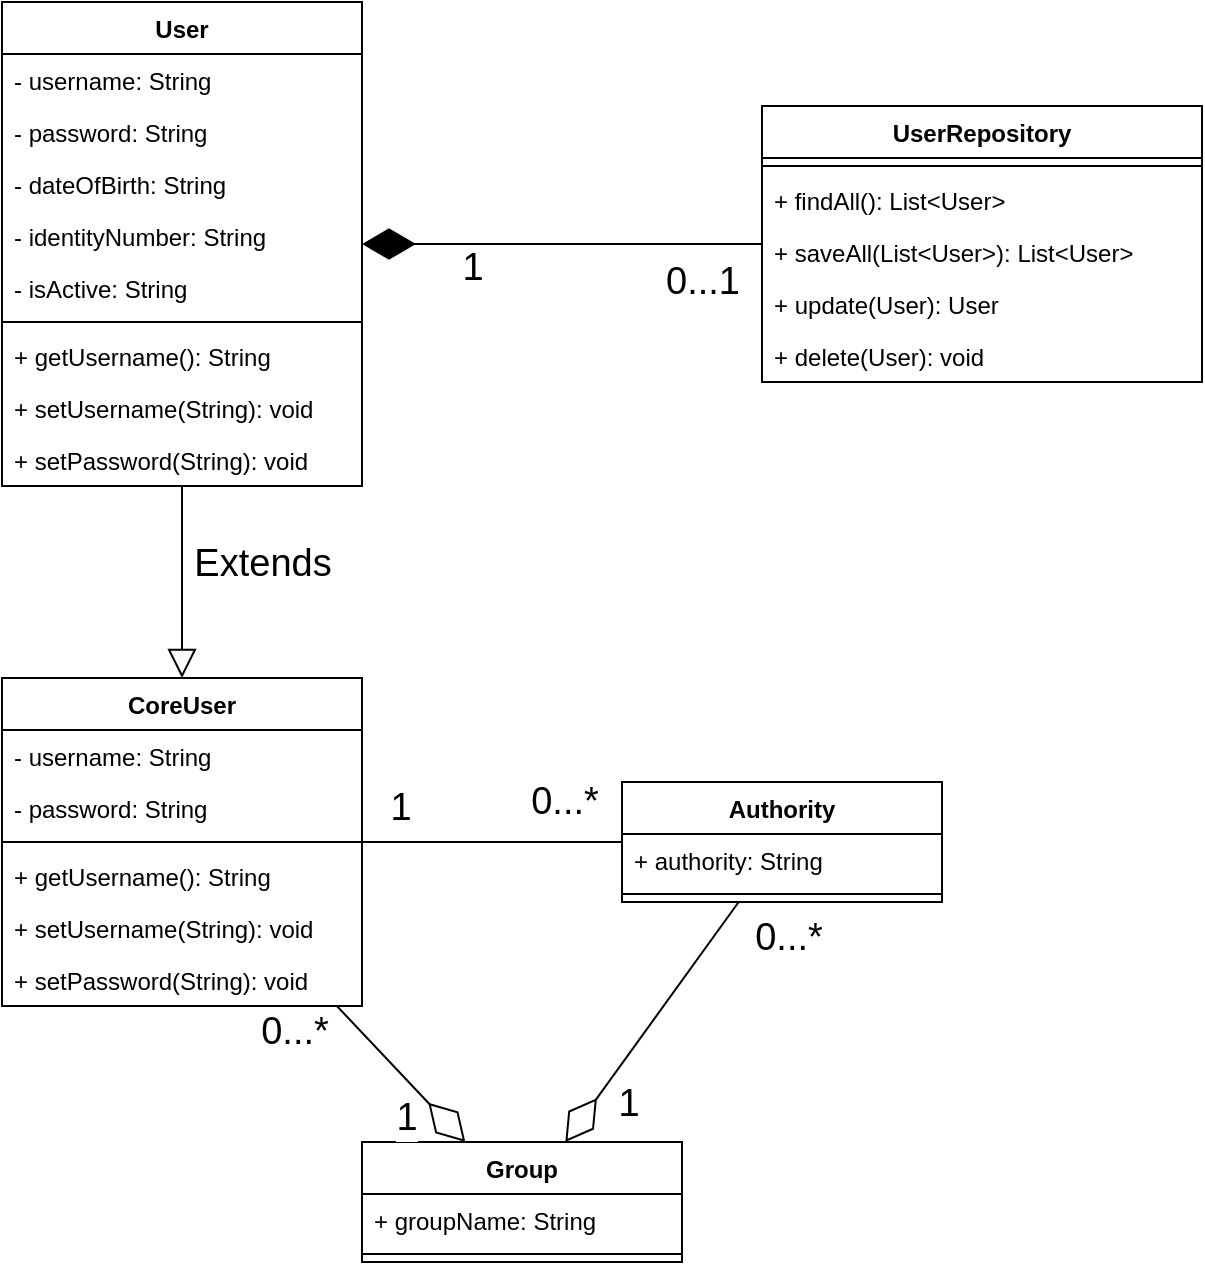 <mxfile version="15.2.9" type="device"><diagram id="f6jO6TW-fSAXqfKS8rm_" name="Page-1"><mxGraphModel dx="981" dy="1676" grid="1" gridSize="10" guides="1" tooltips="1" connect="1" arrows="1" fold="1" page="1" pageScale="1" pageWidth="850" pageHeight="1100" math="0" shadow="0"><root><mxCell id="0"/><mxCell id="1" parent="0"/><mxCell id="jHFuFxJ-cso3dHwSvyZr-1" value="CoreUser" style="swimlane;fontStyle=1;align=center;verticalAlign=top;childLayout=stackLayout;horizontal=1;startSize=26;horizontalStack=0;resizeParent=1;resizeParentMax=0;resizeLast=0;collapsible=1;marginBottom=0;" vertex="1" parent="1"><mxGeometry x="90" y="248" width="180" height="164" as="geometry"/></mxCell><mxCell id="jHFuFxJ-cso3dHwSvyZr-2" value="- username: String" style="text;strokeColor=none;fillColor=none;align=left;verticalAlign=top;spacingLeft=4;spacingRight=4;overflow=hidden;rotatable=0;points=[[0,0.5],[1,0.5]];portConstraint=eastwest;" vertex="1" parent="jHFuFxJ-cso3dHwSvyZr-1"><mxGeometry y="26" width="180" height="26" as="geometry"/></mxCell><mxCell id="jHFuFxJ-cso3dHwSvyZr-35" value="- password: String" style="text;strokeColor=none;fillColor=none;align=left;verticalAlign=top;spacingLeft=4;spacingRight=4;overflow=hidden;rotatable=0;points=[[0,0.5],[1,0.5]];portConstraint=eastwest;" vertex="1" parent="jHFuFxJ-cso3dHwSvyZr-1"><mxGeometry y="52" width="180" height="26" as="geometry"/></mxCell><mxCell id="jHFuFxJ-cso3dHwSvyZr-3" value="" style="line;strokeWidth=1;fillColor=none;align=left;verticalAlign=middle;spacingTop=-1;spacingLeft=3;spacingRight=3;rotatable=0;labelPosition=right;points=[];portConstraint=eastwest;" vertex="1" parent="jHFuFxJ-cso3dHwSvyZr-1"><mxGeometry y="78" width="180" height="8" as="geometry"/></mxCell><mxCell id="jHFuFxJ-cso3dHwSvyZr-4" value="+ getUsername(): String" style="text;strokeColor=none;fillColor=none;align=left;verticalAlign=top;spacingLeft=4;spacingRight=4;overflow=hidden;rotatable=0;points=[[0,0.5],[1,0.5]];portConstraint=eastwest;" vertex="1" parent="jHFuFxJ-cso3dHwSvyZr-1"><mxGeometry y="86" width="180" height="26" as="geometry"/></mxCell><mxCell id="jHFuFxJ-cso3dHwSvyZr-36" value="+ setUsername(String): void" style="text;strokeColor=none;fillColor=none;align=left;verticalAlign=top;spacingLeft=4;spacingRight=4;overflow=hidden;rotatable=0;points=[[0,0.5],[1,0.5]];portConstraint=eastwest;" vertex="1" parent="jHFuFxJ-cso3dHwSvyZr-1"><mxGeometry y="112" width="180" height="26" as="geometry"/></mxCell><mxCell id="jHFuFxJ-cso3dHwSvyZr-37" value="+ setPassword(String): void" style="text;strokeColor=none;fillColor=none;align=left;verticalAlign=top;spacingLeft=4;spacingRight=4;overflow=hidden;rotatable=0;points=[[0,0.5],[1,0.5]];portConstraint=eastwest;" vertex="1" parent="jHFuFxJ-cso3dHwSvyZr-1"><mxGeometry y="138" width="180" height="26" as="geometry"/></mxCell><mxCell id="jHFuFxJ-cso3dHwSvyZr-5" value="Authority" style="swimlane;fontStyle=1;align=center;verticalAlign=top;childLayout=stackLayout;horizontal=1;startSize=26;horizontalStack=0;resizeParent=1;resizeParentMax=0;resizeLast=0;collapsible=1;marginBottom=0;" vertex="1" parent="1"><mxGeometry x="400" y="300" width="160" height="60" as="geometry"/></mxCell><mxCell id="jHFuFxJ-cso3dHwSvyZr-6" value="+ authority: String" style="text;strokeColor=none;fillColor=none;align=left;verticalAlign=top;spacingLeft=4;spacingRight=4;overflow=hidden;rotatable=0;points=[[0,0.5],[1,0.5]];portConstraint=eastwest;" vertex="1" parent="jHFuFxJ-cso3dHwSvyZr-5"><mxGeometry y="26" width="160" height="26" as="geometry"/></mxCell><mxCell id="jHFuFxJ-cso3dHwSvyZr-7" value="" style="line;strokeWidth=1;fillColor=none;align=left;verticalAlign=middle;spacingTop=-1;spacingLeft=3;spacingRight=3;rotatable=0;labelPosition=right;points=[];portConstraint=eastwest;" vertex="1" parent="jHFuFxJ-cso3dHwSvyZr-5"><mxGeometry y="52" width="160" height="8" as="geometry"/></mxCell><mxCell id="jHFuFxJ-cso3dHwSvyZr-9" value="Group" style="swimlane;fontStyle=1;align=center;verticalAlign=top;childLayout=stackLayout;horizontal=1;startSize=26;horizontalStack=0;resizeParent=1;resizeParentMax=0;resizeLast=0;collapsible=1;marginBottom=0;" vertex="1" parent="1"><mxGeometry x="270" y="480" width="160" height="60" as="geometry"/></mxCell><mxCell id="jHFuFxJ-cso3dHwSvyZr-10" value="+ groupName: String" style="text;strokeColor=none;fillColor=none;align=left;verticalAlign=top;spacingLeft=4;spacingRight=4;overflow=hidden;rotatable=0;points=[[0,0.5],[1,0.5]];portConstraint=eastwest;" vertex="1" parent="jHFuFxJ-cso3dHwSvyZr-9"><mxGeometry y="26" width="160" height="26" as="geometry"/></mxCell><mxCell id="jHFuFxJ-cso3dHwSvyZr-11" value="" style="line;strokeWidth=1;fillColor=none;align=left;verticalAlign=middle;spacingTop=-1;spacingLeft=3;spacingRight=3;rotatable=0;labelPosition=right;points=[];portConstraint=eastwest;" vertex="1" parent="jHFuFxJ-cso3dHwSvyZr-9"><mxGeometry y="52" width="160" height="8" as="geometry"/></mxCell><mxCell id="jHFuFxJ-cso3dHwSvyZr-13" value="" style="endArrow=diamondThin;endFill=0;endSize=24;html=1;" edge="1" parent="1" source="jHFuFxJ-cso3dHwSvyZr-1" target="jHFuFxJ-cso3dHwSvyZr-9"><mxGeometry width="160" relative="1" as="geometry"><mxPoint x="30" y="490" as="sourcePoint"/><mxPoint x="190" y="490" as="targetPoint"/></mxGeometry></mxCell><mxCell id="jHFuFxJ-cso3dHwSvyZr-21" value="1" style="edgeLabel;html=1;align=center;verticalAlign=middle;resizable=0;points=[];fontSize=19;" vertex="1" connectable="0" parent="jHFuFxJ-cso3dHwSvyZr-13"><mxGeometry x="0.662" y="1" relative="1" as="geometry"><mxPoint x="-20" as="offset"/></mxGeometry></mxCell><mxCell id="jHFuFxJ-cso3dHwSvyZr-22" value="0...*" style="edgeLabel;html=1;align=center;verticalAlign=middle;resizable=0;points=[];fontSize=19;" vertex="1" connectable="0" parent="jHFuFxJ-cso3dHwSvyZr-13"><mxGeometry x="-0.682" y="2" relative="1" as="geometry"><mxPoint x="-33" y="3" as="offset"/></mxGeometry></mxCell><mxCell id="jHFuFxJ-cso3dHwSvyZr-14" value="" style="endArrow=diamondThin;endFill=0;endSize=24;html=1;" edge="1" parent="1" source="jHFuFxJ-cso3dHwSvyZr-5" target="jHFuFxJ-cso3dHwSvyZr-9"><mxGeometry width="160" relative="1" as="geometry"><mxPoint x="460" y="640" as="sourcePoint"/><mxPoint x="620" y="640" as="targetPoint"/></mxGeometry></mxCell><mxCell id="jHFuFxJ-cso3dHwSvyZr-23" value="1" style="edgeLabel;html=1;align=center;verticalAlign=middle;resizable=0;points=[];fontSize=19;" vertex="1" connectable="0" parent="jHFuFxJ-cso3dHwSvyZr-14"><mxGeometry x="0.484" y="3" relative="1" as="geometry"><mxPoint x="6" y="10" as="offset"/></mxGeometry></mxCell><mxCell id="jHFuFxJ-cso3dHwSvyZr-24" value="0...*" style="edgeLabel;html=1;align=center;verticalAlign=middle;resizable=0;points=[];fontSize=19;" vertex="1" connectable="0" parent="jHFuFxJ-cso3dHwSvyZr-14"><mxGeometry x="-0.693" relative="1" as="geometry"><mxPoint x="38" as="offset"/></mxGeometry></mxCell><mxCell id="jHFuFxJ-cso3dHwSvyZr-19" value="" style="endArrow=none;endFill=0;endSize=12;html=1;" edge="1" parent="1" source="jHFuFxJ-cso3dHwSvyZr-1" target="jHFuFxJ-cso3dHwSvyZr-5"><mxGeometry width="160" relative="1" as="geometry"><mxPoint x="530" y="580" as="sourcePoint"/><mxPoint x="490" y="310" as="targetPoint"/></mxGeometry></mxCell><mxCell id="jHFuFxJ-cso3dHwSvyZr-25" value="1" style="edgeLabel;html=1;align=center;verticalAlign=middle;resizable=0;points=[];fontSize=19;" vertex="1" connectable="0" parent="jHFuFxJ-cso3dHwSvyZr-19"><mxGeometry x="-0.686" y="-1" relative="1" as="geometry"><mxPoint x="-2" y="-18" as="offset"/></mxGeometry></mxCell><mxCell id="jHFuFxJ-cso3dHwSvyZr-26" value="0...*" style="edgeLabel;html=1;align=center;verticalAlign=middle;resizable=0;points=[];fontSize=19;" vertex="1" connectable="0" parent="jHFuFxJ-cso3dHwSvyZr-19"><mxGeometry x="0.557" y="-2" relative="1" as="geometry"><mxPoint y="-22" as="offset"/></mxGeometry></mxCell><mxCell id="jHFuFxJ-cso3dHwSvyZr-27" value="UserRepository" style="swimlane;fontStyle=1;align=center;verticalAlign=top;childLayout=stackLayout;horizontal=1;startSize=26;horizontalStack=0;resizeParent=1;resizeParentMax=0;resizeLast=0;collapsible=1;marginBottom=0;" vertex="1" parent="1"><mxGeometry x="470" y="-38" width="220" height="138" as="geometry"/></mxCell><mxCell id="jHFuFxJ-cso3dHwSvyZr-29" value="" style="line;strokeWidth=1;fillColor=none;align=left;verticalAlign=middle;spacingTop=-1;spacingLeft=3;spacingRight=3;rotatable=0;labelPosition=right;points=[];portConstraint=eastwest;" vertex="1" parent="jHFuFxJ-cso3dHwSvyZr-27"><mxGeometry y="26" width="220" height="8" as="geometry"/></mxCell><mxCell id="jHFuFxJ-cso3dHwSvyZr-30" value="+ findAll(): List&lt;User&gt;" style="text;strokeColor=none;fillColor=none;align=left;verticalAlign=top;spacingLeft=4;spacingRight=4;overflow=hidden;rotatable=0;points=[[0,0.5],[1,0.5]];portConstraint=eastwest;" vertex="1" parent="jHFuFxJ-cso3dHwSvyZr-27"><mxGeometry y="34" width="220" height="26" as="geometry"/></mxCell><mxCell id="jHFuFxJ-cso3dHwSvyZr-32" value="+ saveAll(List&lt;User&gt;): List&lt;User&gt;" style="text;strokeColor=none;fillColor=none;align=left;verticalAlign=top;spacingLeft=4;spacingRight=4;overflow=hidden;rotatable=0;points=[[0,0.5],[1,0.5]];portConstraint=eastwest;" vertex="1" parent="jHFuFxJ-cso3dHwSvyZr-27"><mxGeometry y="60" width="220" height="26" as="geometry"/></mxCell><mxCell id="jHFuFxJ-cso3dHwSvyZr-33" value="+ update(User): User" style="text;strokeColor=none;fillColor=none;align=left;verticalAlign=top;spacingLeft=4;spacingRight=4;overflow=hidden;rotatable=0;points=[[0,0.5],[1,0.5]];portConstraint=eastwest;" vertex="1" parent="jHFuFxJ-cso3dHwSvyZr-27"><mxGeometry y="86" width="220" height="26" as="geometry"/></mxCell><mxCell id="jHFuFxJ-cso3dHwSvyZr-34" value="+ delete(User): void" style="text;strokeColor=none;fillColor=none;align=left;verticalAlign=top;spacingLeft=4;spacingRight=4;overflow=hidden;rotatable=0;points=[[0,0.5],[1,0.5]];portConstraint=eastwest;" vertex="1" parent="jHFuFxJ-cso3dHwSvyZr-27"><mxGeometry y="112" width="220" height="26" as="geometry"/></mxCell><mxCell id="jHFuFxJ-cso3dHwSvyZr-31" value="" style="endArrow=diamondThin;endFill=1;endSize=24;html=1;fontSize=19;" edge="1" parent="1" source="jHFuFxJ-cso3dHwSvyZr-27" target="jHFuFxJ-cso3dHwSvyZr-44"><mxGeometry width="160" relative="1" as="geometry"><mxPoint x="460" y="50" as="sourcePoint"/><mxPoint x="420" y="110" as="targetPoint"/></mxGeometry></mxCell><mxCell id="jHFuFxJ-cso3dHwSvyZr-56" value="1" style="edgeLabel;html=1;align=center;verticalAlign=middle;resizable=0;points=[];fontSize=19;" vertex="1" connectable="0" parent="jHFuFxJ-cso3dHwSvyZr-31"><mxGeometry x="0.55" y="-1" relative="1" as="geometry"><mxPoint x="10" y="13" as="offset"/></mxGeometry></mxCell><mxCell id="jHFuFxJ-cso3dHwSvyZr-57" value="0...1" style="edgeLabel;html=1;align=center;verticalAlign=middle;resizable=0;points=[];fontSize=19;" vertex="1" connectable="0" parent="jHFuFxJ-cso3dHwSvyZr-31"><mxGeometry x="-0.736" y="3" relative="1" as="geometry"><mxPoint x="-4" y="16" as="offset"/></mxGeometry></mxCell><mxCell id="jHFuFxJ-cso3dHwSvyZr-44" value="User" style="swimlane;fontStyle=1;align=center;verticalAlign=top;childLayout=stackLayout;horizontal=1;startSize=26;horizontalStack=0;resizeParent=1;resizeParentMax=0;resizeLast=0;collapsible=1;marginBottom=0;" vertex="1" parent="1"><mxGeometry x="90" y="-90" width="180" height="242" as="geometry"/></mxCell><mxCell id="jHFuFxJ-cso3dHwSvyZr-45" value="- username: String" style="text;strokeColor=none;fillColor=none;align=left;verticalAlign=top;spacingLeft=4;spacingRight=4;overflow=hidden;rotatable=0;points=[[0,0.5],[1,0.5]];portConstraint=eastwest;" vertex="1" parent="jHFuFxJ-cso3dHwSvyZr-44"><mxGeometry y="26" width="180" height="26" as="geometry"/></mxCell><mxCell id="jHFuFxJ-cso3dHwSvyZr-46" value="- password: String" style="text;strokeColor=none;fillColor=none;align=left;verticalAlign=top;spacingLeft=4;spacingRight=4;overflow=hidden;rotatable=0;points=[[0,0.5],[1,0.5]];portConstraint=eastwest;" vertex="1" parent="jHFuFxJ-cso3dHwSvyZr-44"><mxGeometry y="52" width="180" height="26" as="geometry"/></mxCell><mxCell id="jHFuFxJ-cso3dHwSvyZr-51" value="- dateOfBirth: String" style="text;strokeColor=none;fillColor=none;align=left;verticalAlign=top;spacingLeft=4;spacingRight=4;overflow=hidden;rotatable=0;points=[[0,0.5],[1,0.5]];portConstraint=eastwest;" vertex="1" parent="jHFuFxJ-cso3dHwSvyZr-44"><mxGeometry y="78" width="180" height="26" as="geometry"/></mxCell><mxCell id="jHFuFxJ-cso3dHwSvyZr-52" value="- identityNumber: String" style="text;strokeColor=none;fillColor=none;align=left;verticalAlign=top;spacingLeft=4;spacingRight=4;overflow=hidden;rotatable=0;points=[[0,0.5],[1,0.5]];portConstraint=eastwest;" vertex="1" parent="jHFuFxJ-cso3dHwSvyZr-44"><mxGeometry y="104" width="180" height="26" as="geometry"/></mxCell><mxCell id="jHFuFxJ-cso3dHwSvyZr-53" value="- isActive: String" style="text;strokeColor=none;fillColor=none;align=left;verticalAlign=top;spacingLeft=4;spacingRight=4;overflow=hidden;rotatable=0;points=[[0,0.5],[1,0.5]];portConstraint=eastwest;" vertex="1" parent="jHFuFxJ-cso3dHwSvyZr-44"><mxGeometry y="130" width="180" height="26" as="geometry"/></mxCell><mxCell id="jHFuFxJ-cso3dHwSvyZr-47" value="" style="line;strokeWidth=1;fillColor=none;align=left;verticalAlign=middle;spacingTop=-1;spacingLeft=3;spacingRight=3;rotatable=0;labelPosition=right;points=[];portConstraint=eastwest;" vertex="1" parent="jHFuFxJ-cso3dHwSvyZr-44"><mxGeometry y="156" width="180" height="8" as="geometry"/></mxCell><mxCell id="jHFuFxJ-cso3dHwSvyZr-48" value="+ getUsername(): String" style="text;strokeColor=none;fillColor=none;align=left;verticalAlign=top;spacingLeft=4;spacingRight=4;overflow=hidden;rotatable=0;points=[[0,0.5],[1,0.5]];portConstraint=eastwest;" vertex="1" parent="jHFuFxJ-cso3dHwSvyZr-44"><mxGeometry y="164" width="180" height="26" as="geometry"/></mxCell><mxCell id="jHFuFxJ-cso3dHwSvyZr-49" value="+ setUsername(String): void" style="text;strokeColor=none;fillColor=none;align=left;verticalAlign=top;spacingLeft=4;spacingRight=4;overflow=hidden;rotatable=0;points=[[0,0.5],[1,0.5]];portConstraint=eastwest;" vertex="1" parent="jHFuFxJ-cso3dHwSvyZr-44"><mxGeometry y="190" width="180" height="26" as="geometry"/></mxCell><mxCell id="jHFuFxJ-cso3dHwSvyZr-50" value="+ setPassword(String): void" style="text;strokeColor=none;fillColor=none;align=left;verticalAlign=top;spacingLeft=4;spacingRight=4;overflow=hidden;rotatable=0;points=[[0,0.5],[1,0.5]];portConstraint=eastwest;" vertex="1" parent="jHFuFxJ-cso3dHwSvyZr-44"><mxGeometry y="216" width="180" height="26" as="geometry"/></mxCell><mxCell id="jHFuFxJ-cso3dHwSvyZr-54" value="" style="endArrow=block;endFill=0;endSize=12;html=1;fontSize=19;" edge="1" parent="1" source="jHFuFxJ-cso3dHwSvyZr-44" target="jHFuFxJ-cso3dHwSvyZr-1"><mxGeometry width="160" relative="1" as="geometry"><mxPoint x="530" y="240" as="sourcePoint"/><mxPoint x="690" y="240" as="targetPoint"/></mxGeometry></mxCell><mxCell id="jHFuFxJ-cso3dHwSvyZr-55" value="Extends" style="edgeLabel;html=1;align=center;verticalAlign=middle;resizable=0;points=[];fontSize=19;" vertex="1" connectable="0" parent="jHFuFxJ-cso3dHwSvyZr-54"><mxGeometry x="-0.276" y="2" relative="1" as="geometry"><mxPoint x="38" y="4" as="offset"/></mxGeometry></mxCell></root></mxGraphModel></diagram></mxfile>